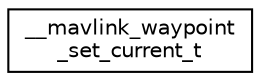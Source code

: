 digraph "Graphical Class Hierarchy"
{
 // INTERACTIVE_SVG=YES
  edge [fontname="Helvetica",fontsize="10",labelfontname="Helvetica",labelfontsize="10"];
  node [fontname="Helvetica",fontsize="10",shape=record];
  rankdir="LR";
  Node1 [label="__mavlink_waypoint\l_set_current_t",height=0.2,width=0.4,color="black", fillcolor="white", style="filled",URL="$struct____mavlink__waypoint__set__current__t.html"];
}
